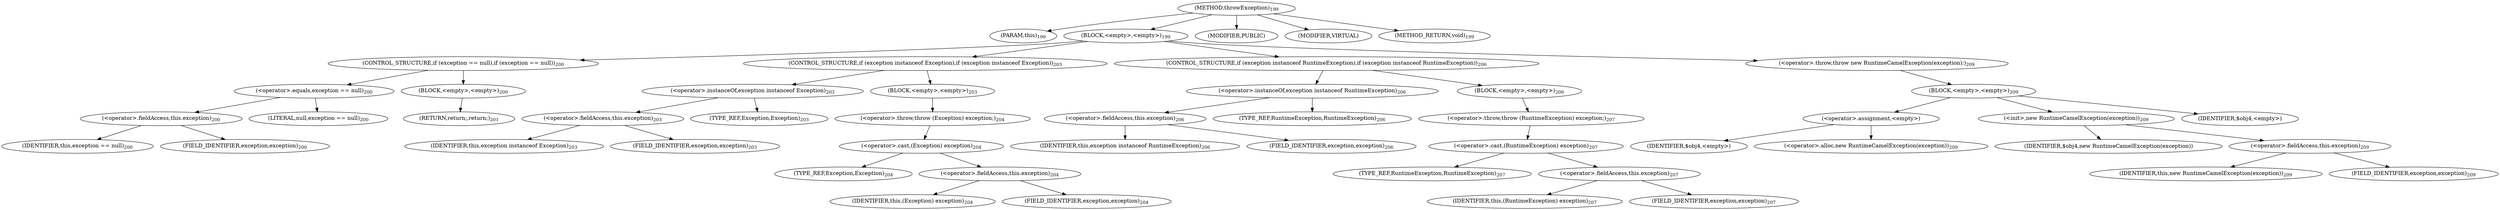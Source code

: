 digraph "throwException" {  
"586" [label = <(METHOD,throwException)<SUB>199</SUB>> ]
"587" [label = <(PARAM,this)<SUB>199</SUB>> ]
"588" [label = <(BLOCK,&lt;empty&gt;,&lt;empty&gt;)<SUB>199</SUB>> ]
"589" [label = <(CONTROL_STRUCTURE,if (exception == null),if (exception == null))<SUB>200</SUB>> ]
"590" [label = <(&lt;operator&gt;.equals,exception == null)<SUB>200</SUB>> ]
"591" [label = <(&lt;operator&gt;.fieldAccess,this.exception)<SUB>200</SUB>> ]
"592" [label = <(IDENTIFIER,this,exception == null)<SUB>200</SUB>> ]
"593" [label = <(FIELD_IDENTIFIER,exception,exception)<SUB>200</SUB>> ]
"594" [label = <(LITERAL,null,exception == null)<SUB>200</SUB>> ]
"595" [label = <(BLOCK,&lt;empty&gt;,&lt;empty&gt;)<SUB>200</SUB>> ]
"596" [label = <(RETURN,return;,return;)<SUB>201</SUB>> ]
"597" [label = <(CONTROL_STRUCTURE,if (exception instanceof Exception),if (exception instanceof Exception))<SUB>203</SUB>> ]
"598" [label = <(&lt;operator&gt;.instanceOf,exception instanceof Exception)<SUB>203</SUB>> ]
"599" [label = <(&lt;operator&gt;.fieldAccess,this.exception)<SUB>203</SUB>> ]
"600" [label = <(IDENTIFIER,this,exception instanceof Exception)<SUB>203</SUB>> ]
"601" [label = <(FIELD_IDENTIFIER,exception,exception)<SUB>203</SUB>> ]
"602" [label = <(TYPE_REF,Exception,Exception)<SUB>203</SUB>> ]
"603" [label = <(BLOCK,&lt;empty&gt;,&lt;empty&gt;)<SUB>203</SUB>> ]
"604" [label = <(&lt;operator&gt;.throw,throw (Exception) exception;)<SUB>204</SUB>> ]
"605" [label = <(&lt;operator&gt;.cast,(Exception) exception)<SUB>204</SUB>> ]
"606" [label = <(TYPE_REF,Exception,Exception)<SUB>204</SUB>> ]
"607" [label = <(&lt;operator&gt;.fieldAccess,this.exception)<SUB>204</SUB>> ]
"608" [label = <(IDENTIFIER,this,(Exception) exception)<SUB>204</SUB>> ]
"609" [label = <(FIELD_IDENTIFIER,exception,exception)<SUB>204</SUB>> ]
"610" [label = <(CONTROL_STRUCTURE,if (exception instanceof RuntimeException),if (exception instanceof RuntimeException))<SUB>206</SUB>> ]
"611" [label = <(&lt;operator&gt;.instanceOf,exception instanceof RuntimeException)<SUB>206</SUB>> ]
"612" [label = <(&lt;operator&gt;.fieldAccess,this.exception)<SUB>206</SUB>> ]
"613" [label = <(IDENTIFIER,this,exception instanceof RuntimeException)<SUB>206</SUB>> ]
"614" [label = <(FIELD_IDENTIFIER,exception,exception)<SUB>206</SUB>> ]
"615" [label = <(TYPE_REF,RuntimeException,RuntimeException)<SUB>206</SUB>> ]
"616" [label = <(BLOCK,&lt;empty&gt;,&lt;empty&gt;)<SUB>206</SUB>> ]
"617" [label = <(&lt;operator&gt;.throw,throw (RuntimeException) exception;)<SUB>207</SUB>> ]
"618" [label = <(&lt;operator&gt;.cast,(RuntimeException) exception)<SUB>207</SUB>> ]
"619" [label = <(TYPE_REF,RuntimeException,RuntimeException)<SUB>207</SUB>> ]
"620" [label = <(&lt;operator&gt;.fieldAccess,this.exception)<SUB>207</SUB>> ]
"621" [label = <(IDENTIFIER,this,(RuntimeException) exception)<SUB>207</SUB>> ]
"622" [label = <(FIELD_IDENTIFIER,exception,exception)<SUB>207</SUB>> ]
"623" [label = <(&lt;operator&gt;.throw,throw new RuntimeCamelException(exception);)<SUB>209</SUB>> ]
"624" [label = <(BLOCK,&lt;empty&gt;,&lt;empty&gt;)<SUB>209</SUB>> ]
"625" [label = <(&lt;operator&gt;.assignment,&lt;empty&gt;)> ]
"626" [label = <(IDENTIFIER,$obj4,&lt;empty&gt;)> ]
"627" [label = <(&lt;operator&gt;.alloc,new RuntimeCamelException(exception))<SUB>209</SUB>> ]
"628" [label = <(&lt;init&gt;,new RuntimeCamelException(exception))<SUB>209</SUB>> ]
"629" [label = <(IDENTIFIER,$obj4,new RuntimeCamelException(exception))> ]
"630" [label = <(&lt;operator&gt;.fieldAccess,this.exception)<SUB>209</SUB>> ]
"631" [label = <(IDENTIFIER,this,new RuntimeCamelException(exception))<SUB>209</SUB>> ]
"632" [label = <(FIELD_IDENTIFIER,exception,exception)<SUB>209</SUB>> ]
"633" [label = <(IDENTIFIER,$obj4,&lt;empty&gt;)> ]
"634" [label = <(MODIFIER,PUBLIC)> ]
"635" [label = <(MODIFIER,VIRTUAL)> ]
"636" [label = <(METHOD_RETURN,void)<SUB>199</SUB>> ]
  "586" -> "587" 
  "586" -> "588" 
  "586" -> "634" 
  "586" -> "635" 
  "586" -> "636" 
  "588" -> "589" 
  "588" -> "597" 
  "588" -> "610" 
  "588" -> "623" 
  "589" -> "590" 
  "589" -> "595" 
  "590" -> "591" 
  "590" -> "594" 
  "591" -> "592" 
  "591" -> "593" 
  "595" -> "596" 
  "597" -> "598" 
  "597" -> "603" 
  "598" -> "599" 
  "598" -> "602" 
  "599" -> "600" 
  "599" -> "601" 
  "603" -> "604" 
  "604" -> "605" 
  "605" -> "606" 
  "605" -> "607" 
  "607" -> "608" 
  "607" -> "609" 
  "610" -> "611" 
  "610" -> "616" 
  "611" -> "612" 
  "611" -> "615" 
  "612" -> "613" 
  "612" -> "614" 
  "616" -> "617" 
  "617" -> "618" 
  "618" -> "619" 
  "618" -> "620" 
  "620" -> "621" 
  "620" -> "622" 
  "623" -> "624" 
  "624" -> "625" 
  "624" -> "628" 
  "624" -> "633" 
  "625" -> "626" 
  "625" -> "627" 
  "628" -> "629" 
  "628" -> "630" 
  "630" -> "631" 
  "630" -> "632" 
}
